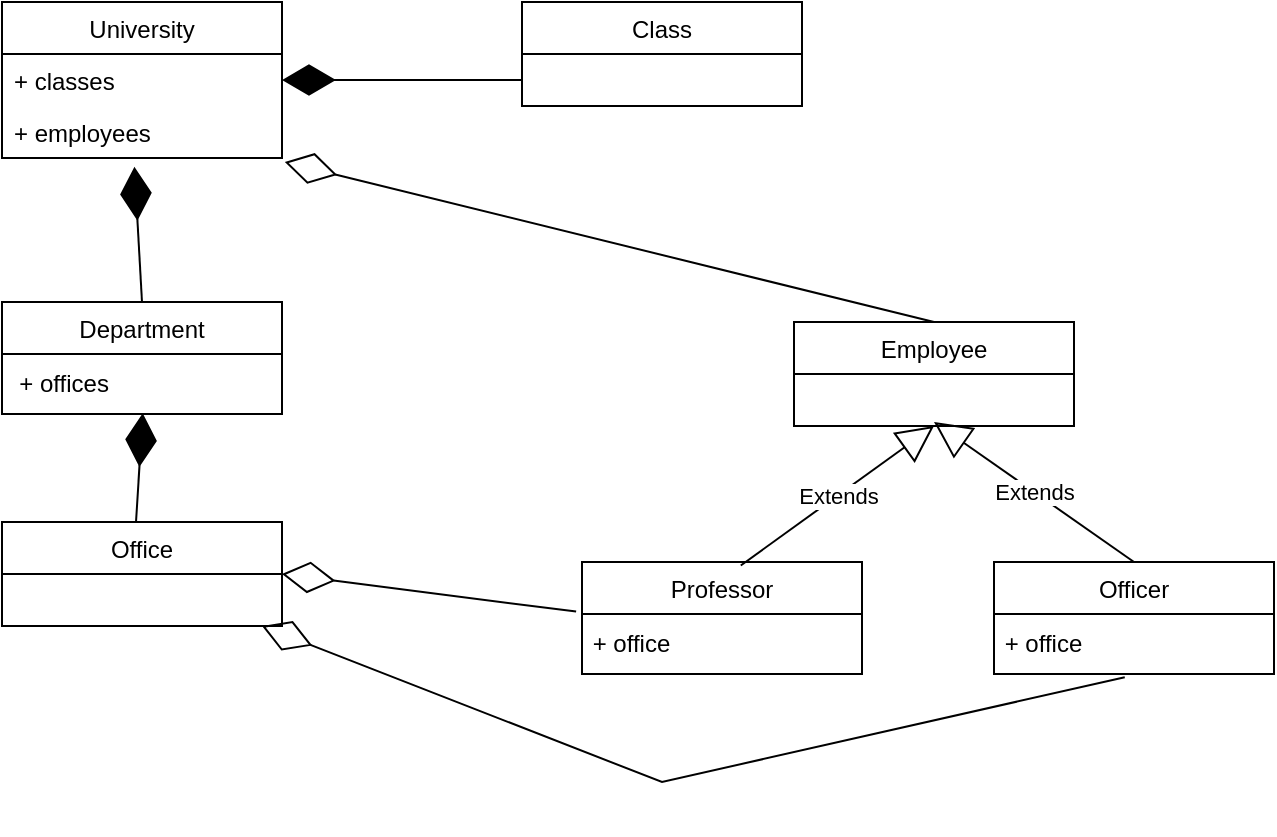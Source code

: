 <mxfile version="20.5.3" type="device" pages="5"><diagram id="7kO7zWzQ0eLCjjKai6hS" name="UniversityManagementSystem"><mxGraphModel dx="540" dy="545" grid="1" gridSize="10" guides="1" tooltips="1" connect="1" arrows="1" fold="1" page="1" pageScale="1" pageWidth="827" pageHeight="1169" math="0" shadow="0"><root><mxCell id="0"/><mxCell id="1" parent="0"/><mxCell id="A3PakHpqZ3f-AwfaTGjr-1" value="University" style="swimlane;fontStyle=0;childLayout=stackLayout;horizontal=1;startSize=26;fillColor=none;horizontalStack=0;resizeParent=1;resizeParentMax=0;resizeLast=0;collapsible=1;marginBottom=0;" parent="1" vertex="1"><mxGeometry x="80" y="40" width="140" height="78" as="geometry"/></mxCell><mxCell id="A3PakHpqZ3f-AwfaTGjr-2" value="+ classes&#10;" style="text;strokeColor=none;fillColor=none;align=left;verticalAlign=top;spacingLeft=4;spacingRight=4;overflow=hidden;rotatable=0;points=[[0,0.5],[1,0.5]];portConstraint=eastwest;" parent="A3PakHpqZ3f-AwfaTGjr-1" vertex="1"><mxGeometry y="26" width="140" height="26" as="geometry"/></mxCell><mxCell id="A3PakHpqZ3f-AwfaTGjr-4" value="+ employees&#10;" style="text;strokeColor=none;fillColor=none;align=left;verticalAlign=top;spacingLeft=4;spacingRight=4;overflow=hidden;rotatable=0;points=[[0,0.5],[1,0.5]];portConstraint=eastwest;" parent="A3PakHpqZ3f-AwfaTGjr-1" vertex="1"><mxGeometry y="52" width="140" height="26" as="geometry"/></mxCell><mxCell id="A3PakHpqZ3f-AwfaTGjr-5" value="Employee" style="swimlane;fontStyle=0;childLayout=stackLayout;horizontal=1;startSize=26;fillColor=none;horizontalStack=0;resizeParent=1;resizeParentMax=0;resizeLast=0;collapsible=1;marginBottom=0;" parent="1" vertex="1"><mxGeometry x="476" y="200" width="140" height="52" as="geometry"/></mxCell><mxCell id="A3PakHpqZ3f-AwfaTGjr-9" value="Class" style="swimlane;fontStyle=0;childLayout=stackLayout;horizontal=1;startSize=26;fillColor=none;horizontalStack=0;resizeParent=1;resizeParentMax=0;resizeLast=0;collapsible=1;marginBottom=0;" parent="1" vertex="1"><mxGeometry x="340" y="40" width="140" height="52" as="geometry"/></mxCell><mxCell id="A3PakHpqZ3f-AwfaTGjr-11" value="Professor" style="swimlane;fontStyle=0;childLayout=stackLayout;horizontal=1;startSize=26;fillColor=none;horizontalStack=0;resizeParent=1;resizeParentMax=0;resizeLast=0;collapsible=1;marginBottom=0;" parent="1" vertex="1"><mxGeometry x="370" y="320" width="140" height="56" as="geometry"/></mxCell><mxCell id="A3PakHpqZ3f-AwfaTGjr-23" value="&amp;nbsp;+ office" style="text;html=1;align=left;verticalAlign=middle;resizable=0;points=[];autosize=1;strokeColor=none;fillColor=none;" parent="A3PakHpqZ3f-AwfaTGjr-11" vertex="1"><mxGeometry y="26" width="140" height="30" as="geometry"/></mxCell><mxCell id="A3PakHpqZ3f-AwfaTGjr-12" value="Officer" style="swimlane;fontStyle=0;childLayout=stackLayout;horizontal=1;startSize=26;fillColor=none;horizontalStack=0;resizeParent=1;resizeParentMax=0;resizeLast=0;collapsible=1;marginBottom=0;" parent="1" vertex="1"><mxGeometry x="576" y="320" width="140" height="56" as="geometry"/></mxCell><mxCell id="A3PakHpqZ3f-AwfaTGjr-24" value="&lt;span style=&quot;&quot;&gt;&amp;nbsp;+ office&lt;/span&gt;" style="text;html=1;align=left;verticalAlign=middle;resizable=0;points=[];autosize=1;strokeColor=none;fillColor=none;" parent="A3PakHpqZ3f-AwfaTGjr-12" vertex="1"><mxGeometry y="26" width="140" height="30" as="geometry"/></mxCell><mxCell id="A3PakHpqZ3f-AwfaTGjr-13" value="Department" style="swimlane;fontStyle=0;childLayout=stackLayout;horizontal=1;startSize=26;fillColor=none;horizontalStack=0;resizeParent=1;resizeParentMax=0;resizeLast=0;collapsible=1;marginBottom=0;" parent="1" vertex="1"><mxGeometry x="80" y="190" width="140" height="56" as="geometry"/></mxCell><mxCell id="A3PakHpqZ3f-AwfaTGjr-15" value="&amp;nbsp; + offices" style="text;html=1;align=left;verticalAlign=middle;resizable=0;points=[];autosize=1;strokeColor=none;fillColor=none;" parent="A3PakHpqZ3f-AwfaTGjr-13" vertex="1"><mxGeometry y="26" width="140" height="30" as="geometry"/></mxCell><mxCell id="A3PakHpqZ3f-AwfaTGjr-14" value="Office" style="swimlane;fontStyle=0;childLayout=stackLayout;horizontal=1;startSize=26;fillColor=none;horizontalStack=0;resizeParent=1;resizeParentMax=0;resizeLast=0;collapsible=1;marginBottom=0;" parent="1" vertex="1"><mxGeometry x="80" y="300" width="140" height="52" as="geometry"/></mxCell><mxCell id="A3PakHpqZ3f-AwfaTGjr-18" value="" style="endArrow=diamondThin;endFill=1;endSize=24;html=1;rounded=0;entryX=0.473;entryY=1.169;entryDx=0;entryDy=0;entryPerimeter=0;exitX=0.5;exitY=0;exitDx=0;exitDy=0;" parent="1" source="A3PakHpqZ3f-AwfaTGjr-13" target="A3PakHpqZ3f-AwfaTGjr-4" edge="1"><mxGeometry width="160" relative="1" as="geometry"><mxPoint x="140" y="190" as="sourcePoint"/><mxPoint x="350" y="270" as="targetPoint"/></mxGeometry></mxCell><mxCell id="A3PakHpqZ3f-AwfaTGjr-19" value="" style="endArrow=diamondThin;endFill=1;endSize=24;html=1;rounded=0;entryX=0.524;entryY=0.987;entryDx=0;entryDy=0;entryPerimeter=0;exitX=0.5;exitY=0;exitDx=0;exitDy=0;" parent="1" edge="1"><mxGeometry width="160" relative="1" as="geometry"><mxPoint x="147" y="300" as="sourcePoint"/><mxPoint x="150.36" y="245.61" as="targetPoint"/></mxGeometry></mxCell><mxCell id="A3PakHpqZ3f-AwfaTGjr-20" value="" style="endArrow=diamondThin;endFill=0;endSize=24;html=1;rounded=0;entryX=1.01;entryY=1.077;entryDx=0;entryDy=0;entryPerimeter=0;exitX=0.5;exitY=0;exitDx=0;exitDy=0;" parent="1" source="A3PakHpqZ3f-AwfaTGjr-5" target="A3PakHpqZ3f-AwfaTGjr-4" edge="1"><mxGeometry width="160" relative="1" as="geometry"><mxPoint x="190" y="270" as="sourcePoint"/><mxPoint x="350" y="270" as="targetPoint"/></mxGeometry></mxCell><mxCell id="A3PakHpqZ3f-AwfaTGjr-21" value="Extends" style="endArrow=block;endSize=16;endFill=0;html=1;rounded=0;entryX=0.5;entryY=1;entryDx=0;entryDy=0;exitX=0.567;exitY=0.031;exitDx=0;exitDy=0;exitPerimeter=0;" parent="1" source="A3PakHpqZ3f-AwfaTGjr-11" target="A3PakHpqZ3f-AwfaTGjr-5" edge="1"><mxGeometry width="160" relative="1" as="geometry"><mxPoint x="416" y="270" as="sourcePoint"/><mxPoint x="576" y="270" as="targetPoint"/></mxGeometry></mxCell><mxCell id="A3PakHpqZ3f-AwfaTGjr-22" value="Extends" style="endArrow=block;endSize=16;endFill=0;html=1;rounded=0;exitX=0.5;exitY=0;exitDx=0;exitDy=0;" parent="1" source="A3PakHpqZ3f-AwfaTGjr-12" edge="1"><mxGeometry width="160" relative="1" as="geometry"><mxPoint x="459.38" y="331.612" as="sourcePoint"/><mxPoint x="546" y="250" as="targetPoint"/></mxGeometry></mxCell><mxCell id="A3PakHpqZ3f-AwfaTGjr-25" value="" style="endArrow=diamondThin;endFill=0;endSize=24;html=1;rounded=0;entryX=1;entryY=0.5;entryDx=0;entryDy=0;exitX=-0.021;exitY=-0.04;exitDx=0;exitDy=0;exitPerimeter=0;" parent="1" source="A3PakHpqZ3f-AwfaTGjr-23" target="A3PakHpqZ3f-AwfaTGjr-14" edge="1"><mxGeometry width="160" relative="1" as="geometry"><mxPoint x="170" y="270" as="sourcePoint"/><mxPoint x="330" y="270" as="targetPoint"/><Array as="points"/></mxGeometry></mxCell><mxCell id="A3PakHpqZ3f-AwfaTGjr-26" value="" style="endArrow=diamondThin;endFill=0;endSize=24;html=1;rounded=0;entryX=0.5;entryY=1;entryDx=0;entryDy=0;exitX=0.467;exitY=1.053;exitDx=0;exitDy=0;exitPerimeter=0;" parent="1" source="A3PakHpqZ3f-AwfaTGjr-24" edge="1"><mxGeometry width="160" relative="1" as="geometry"><mxPoint x="550" y="380" as="sourcePoint"/><mxPoint x="210" y="352" as="targetPoint"/><Array as="points"><mxPoint x="410" y="430"/></Array></mxGeometry></mxCell><mxCell id="A3PakHpqZ3f-AwfaTGjr-27" value="" style="endArrow=diamondThin;endFill=1;endSize=24;html=1;rounded=0;entryX=1;entryY=0.5;entryDx=0;entryDy=0;exitX=0;exitY=0.75;exitDx=0;exitDy=0;" parent="1" source="A3PakHpqZ3f-AwfaTGjr-9" target="A3PakHpqZ3f-AwfaTGjr-2" edge="1"><mxGeometry width="160" relative="1" as="geometry"><mxPoint x="230" y="270" as="sourcePoint"/><mxPoint x="390" y="270" as="targetPoint"/></mxGeometry></mxCell></root></mxGraphModel></diagram><diagram id="c-olXHgx0Y4LrXTpCb02" name="AnimalFarmSystem"><mxGraphModel dx="540" dy="545" grid="1" gridSize="10" guides="1" tooltips="1" connect="1" arrows="1" fold="1" page="1" pageScale="1" pageWidth="827" pageHeight="1169" math="0" shadow="0"><root><mxCell id="0"/><mxCell id="1" parent="0"/><mxCell id="Qpjbu4_As7-8480wGifP-1" value="Animal" style="swimlane;fontStyle=1;align=center;verticalAlign=top;childLayout=stackLayout;horizontal=1;startSize=26;horizontalStack=0;resizeParent=1;resizeParentMax=0;resizeLast=0;collapsible=1;marginBottom=0;" parent="1" vertex="1"><mxGeometry x="380" y="20" width="160" height="140" as="geometry"/></mxCell><mxCell id="Qpjbu4_As7-8480wGifP-2" value="+ name: string&#10;+ weight: double&#10;+ age: int&#10;" style="text;strokeColor=none;fillColor=none;align=left;verticalAlign=top;spacingLeft=4;spacingRight=4;overflow=hidden;rotatable=0;points=[[0,0.5],[1,0.5]];portConstraint=eastwest;" parent="Qpjbu4_As7-8480wGifP-1" vertex="1"><mxGeometry y="26" width="160" height="54" as="geometry"/></mxCell><mxCell id="Qpjbu4_As7-8480wGifP-3" value="" style="line;strokeWidth=1;fillColor=none;align=left;verticalAlign=middle;spacingTop=-1;spacingLeft=3;spacingRight=3;rotatable=0;labelPosition=right;points=[];portConstraint=eastwest;strokeColor=inherit;" parent="Qpjbu4_As7-8480wGifP-1" vertex="1"><mxGeometry y="80" width="160" height="8" as="geometry"/></mxCell><mxCell id="Qpjbu4_As7-8480wGifP-4" value="+ getDosage(): int&#10;+ getFeedSchedule(): int" style="text;strokeColor=none;fillColor=none;align=left;verticalAlign=top;spacingLeft=4;spacingRight=4;overflow=hidden;rotatable=0;points=[[0,0.5],[1,0.5]];portConstraint=eastwest;" parent="Qpjbu4_As7-8480wGifP-1" vertex="1"><mxGeometry y="88" width="160" height="52" as="geometry"/></mxCell><mxCell id="Qpjbu4_As7-8480wGifP-5" value="Horses" style="swimlane;fontStyle=1;align=center;verticalAlign=top;childLayout=stackLayout;horizontal=1;startSize=26;horizontalStack=0;resizeParent=1;resizeParentMax=0;resizeLast=0;collapsible=1;marginBottom=0;" parent="1" vertex="1"><mxGeometry x="230" y="220" width="160" height="34" as="geometry"/></mxCell><mxCell id="Qpjbu4_As7-8480wGifP-7" value="" style="line;strokeWidth=1;fillColor=none;align=left;verticalAlign=middle;spacingTop=-1;spacingLeft=3;spacingRight=3;rotatable=0;labelPosition=right;points=[];portConstraint=eastwest;strokeColor=inherit;" parent="Qpjbu4_As7-8480wGifP-5" vertex="1"><mxGeometry y="26" width="160" height="8" as="geometry"/></mxCell><mxCell id="Qpjbu4_As7-8480wGifP-9" value="Felines" style="swimlane;fontStyle=1;align=center;verticalAlign=top;childLayout=stackLayout;horizontal=1;startSize=26;horizontalStack=0;resizeParent=1;resizeParentMax=0;resizeLast=0;collapsible=1;marginBottom=0;" parent="1" vertex="1"><mxGeometry x="660" y="210" width="160" height="34" as="geometry"/></mxCell><mxCell id="Qpjbu4_As7-8480wGifP-10" value="" style="line;strokeWidth=1;fillColor=none;align=left;verticalAlign=middle;spacingTop=-1;spacingLeft=3;spacingRight=3;rotatable=0;labelPosition=right;points=[];portConstraint=eastwest;strokeColor=inherit;" parent="Qpjbu4_As7-8480wGifP-9" vertex="1"><mxGeometry y="26" width="160" height="8" as="geometry"/></mxCell><mxCell id="Qpjbu4_As7-8480wGifP-11" value="Rodents" style="swimlane;fontStyle=1;align=center;verticalAlign=top;childLayout=stackLayout;horizontal=1;startSize=26;horizontalStack=0;resizeParent=1;resizeParentMax=0;resizeLast=0;collapsible=1;marginBottom=0;" parent="1" vertex="1"><mxGeometry x="667" y="40" width="160" height="34" as="geometry"/></mxCell><mxCell id="Qpjbu4_As7-8480wGifP-12" value="" style="line;strokeWidth=1;fillColor=none;align=left;verticalAlign=middle;spacingTop=-1;spacingLeft=3;spacingRight=3;rotatable=0;labelPosition=right;points=[];portConstraint=eastwest;strokeColor=inherit;" parent="Qpjbu4_As7-8480wGifP-11" vertex="1"><mxGeometry y="26" width="160" height="8" as="geometry"/></mxCell><mxCell id="Qpjbu4_As7-8480wGifP-13" value="Horse" style="swimlane;fontStyle=1;align=center;verticalAlign=top;childLayout=stackLayout;horizontal=1;startSize=26;horizontalStack=0;resizeParent=1;resizeParentMax=0;resizeLast=0;collapsible=1;marginBottom=0;" parent="1" vertex="1"><mxGeometry x="20" y="340" width="160" height="84" as="geometry"/></mxCell><mxCell id="Qpjbu4_As7-8480wGifP-15" value="" style="line;strokeWidth=1;fillColor=none;align=left;verticalAlign=middle;spacingTop=-1;spacingLeft=3;spacingRight=3;rotatable=0;labelPosition=right;points=[];portConstraint=eastwest;strokeColor=inherit;" parent="Qpjbu4_As7-8480wGifP-13" vertex="1"><mxGeometry y="26" width="160" height="8" as="geometry"/></mxCell><mxCell id="Qpjbu4_As7-8480wGifP-16" value="+ getDosage(): int&#10;+getFeedSchedule(): int" style="text;strokeColor=none;fillColor=none;align=left;verticalAlign=top;spacingLeft=4;spacingRight=4;overflow=hidden;rotatable=0;points=[[0,0.5],[1,0.5]];portConstraint=eastwest;" parent="Qpjbu4_As7-8480wGifP-13" vertex="1"><mxGeometry y="34" width="160" height="50" as="geometry"/></mxCell><mxCell id="Qpjbu4_As7-8480wGifP-17" value="Zebra" style="swimlane;fontStyle=1;align=center;verticalAlign=top;childLayout=stackLayout;horizontal=1;startSize=26;horizontalStack=0;resizeParent=1;resizeParentMax=0;resizeLast=0;collapsible=1;marginBottom=0;" parent="1" vertex="1"><mxGeometry x="200" y="340" width="160" height="84" as="geometry"/></mxCell><mxCell id="Qpjbu4_As7-8480wGifP-18" value="" style="line;strokeWidth=1;fillColor=none;align=left;verticalAlign=middle;spacingTop=-1;spacingLeft=3;spacingRight=3;rotatable=0;labelPosition=right;points=[];portConstraint=eastwest;strokeColor=inherit;" parent="Qpjbu4_As7-8480wGifP-17" vertex="1"><mxGeometry y="26" width="160" height="8" as="geometry"/></mxCell><mxCell id="Qpjbu4_As7-8480wGifP-19" value="+ getDosage(): int&#10;+getFeedSchedule(): int" style="text;strokeColor=none;fillColor=none;align=left;verticalAlign=top;spacingLeft=4;spacingRight=4;overflow=hidden;rotatable=0;points=[[0,0.5],[1,0.5]];portConstraint=eastwest;" parent="Qpjbu4_As7-8480wGifP-17" vertex="1"><mxGeometry y="34" width="160" height="50" as="geometry"/></mxCell><mxCell id="Qpjbu4_As7-8480wGifP-20" value="Donkey" style="swimlane;fontStyle=1;align=center;verticalAlign=top;childLayout=stackLayout;horizontal=1;startSize=26;horizontalStack=0;resizeParent=1;resizeParentMax=0;resizeLast=0;collapsible=1;marginBottom=0;" parent="1" vertex="1"><mxGeometry x="380" y="340" width="160" height="84" as="geometry"/></mxCell><mxCell id="Qpjbu4_As7-8480wGifP-21" value="" style="line;strokeWidth=1;fillColor=none;align=left;verticalAlign=middle;spacingTop=-1;spacingLeft=3;spacingRight=3;rotatable=0;labelPosition=right;points=[];portConstraint=eastwest;strokeColor=inherit;" parent="Qpjbu4_As7-8480wGifP-20" vertex="1"><mxGeometry y="26" width="160" height="8" as="geometry"/></mxCell><mxCell id="Qpjbu4_As7-8480wGifP-22" value="+ getDosage(): int&#10;+getFeedSchedule(): int" style="text;strokeColor=none;fillColor=none;align=left;verticalAlign=top;spacingLeft=4;spacingRight=4;overflow=hidden;rotatable=0;points=[[0,0.5],[1,0.5]];portConstraint=eastwest;" parent="Qpjbu4_As7-8480wGifP-20" vertex="1"><mxGeometry y="34" width="160" height="50" as="geometry"/></mxCell><mxCell id="Qpjbu4_As7-8480wGifP-23" value="Extends" style="endArrow=block;endSize=16;endFill=0;html=1;rounded=0;exitX=0.5;exitY=0;exitDx=0;exitDy=0;entryX=0;entryY=1;entryDx=0;entryDy=0;" parent="1" source="Qpjbu4_As7-8480wGifP-13" target="Qpjbu4_As7-8480wGifP-5" edge="1"><mxGeometry width="160" relative="1" as="geometry"><mxPoint x="210" y="250" as="sourcePoint"/><mxPoint x="370" y="250" as="targetPoint"/></mxGeometry></mxCell><mxCell id="Qpjbu4_As7-8480wGifP-24" value="Extends" style="endArrow=block;endSize=16;endFill=0;html=1;rounded=0;entryX=0.322;entryY=0.675;entryDx=0;entryDy=0;entryPerimeter=0;" parent="1" source="Qpjbu4_As7-8480wGifP-17" target="Qpjbu4_As7-8480wGifP-7" edge="1"><mxGeometry width="160" relative="1" as="geometry"><mxPoint x="110" y="310" as="sourcePoint"/><mxPoint x="240" y="264" as="targetPoint"/></mxGeometry></mxCell><mxCell id="Qpjbu4_As7-8480wGifP-25" value="Extends" style="endArrow=block;endSize=16;endFill=0;html=1;rounded=0;exitX=0.575;exitY=0.002;exitDx=0;exitDy=0;entryX=0.982;entryY=0.975;entryDx=0;entryDy=0;entryPerimeter=0;exitPerimeter=0;" parent="1" source="Qpjbu4_As7-8480wGifP-20" target="Qpjbu4_As7-8480wGifP-7" edge="1"><mxGeometry width="160" relative="1" as="geometry"><mxPoint x="120" y="320" as="sourcePoint"/><mxPoint x="250" y="274" as="targetPoint"/></mxGeometry></mxCell><mxCell id="Qpjbu4_As7-8480wGifP-26" value="Extends" style="endArrow=block;endSize=16;endFill=0;html=1;rounded=0;" parent="1" target="Qpjbu4_As7-8480wGifP-4" edge="1"><mxGeometry width="160" relative="1" as="geometry"><mxPoint x="310" y="220" as="sourcePoint"/><mxPoint x="260" y="284" as="targetPoint"/></mxGeometry></mxCell><mxCell id="Qpjbu4_As7-8480wGifP-27" value="Tiger" style="swimlane;fontStyle=1;align=center;verticalAlign=top;childLayout=stackLayout;horizontal=1;startSize=26;horizontalStack=0;resizeParent=1;resizeParentMax=0;resizeLast=0;collapsible=1;marginBottom=0;" parent="1" vertex="1"><mxGeometry x="580" y="340" width="160" height="84" as="geometry"/></mxCell><mxCell id="Qpjbu4_As7-8480wGifP-28" value="" style="line;strokeWidth=1;fillColor=none;align=left;verticalAlign=middle;spacingTop=-1;spacingLeft=3;spacingRight=3;rotatable=0;labelPosition=right;points=[];portConstraint=eastwest;strokeColor=inherit;" parent="Qpjbu4_As7-8480wGifP-27" vertex="1"><mxGeometry y="26" width="160" height="8" as="geometry"/></mxCell><mxCell id="Qpjbu4_As7-8480wGifP-29" value="+ getDosage(): int&#10;+getFeedSchedule(): int" style="text;strokeColor=none;fillColor=none;align=left;verticalAlign=top;spacingLeft=4;spacingRight=4;overflow=hidden;rotatable=0;points=[[0,0.5],[1,0.5]];portConstraint=eastwest;" parent="Qpjbu4_As7-8480wGifP-27" vertex="1"><mxGeometry y="34" width="160" height="50" as="geometry"/></mxCell><mxCell id="Qpjbu4_As7-8480wGifP-30" value="Lion" style="swimlane;fontStyle=1;align=center;verticalAlign=top;childLayout=stackLayout;horizontal=1;startSize=26;horizontalStack=0;resizeParent=1;resizeParentMax=0;resizeLast=0;collapsible=1;marginBottom=0;" parent="1" vertex="1"><mxGeometry x="760" y="340" width="160" height="84" as="geometry"/></mxCell><mxCell id="Qpjbu4_As7-8480wGifP-31" value="" style="line;strokeWidth=1;fillColor=none;align=left;verticalAlign=middle;spacingTop=-1;spacingLeft=3;spacingRight=3;rotatable=0;labelPosition=right;points=[];portConstraint=eastwest;strokeColor=inherit;" parent="Qpjbu4_As7-8480wGifP-30" vertex="1"><mxGeometry y="26" width="160" height="8" as="geometry"/></mxCell><mxCell id="Qpjbu4_As7-8480wGifP-32" value="+ getDosage(): int&#10;+getFeedSchedule(): int" style="text;strokeColor=none;fillColor=none;align=left;verticalAlign=top;spacingLeft=4;spacingRight=4;overflow=hidden;rotatable=0;points=[[0,0.5],[1,0.5]];portConstraint=eastwest;" parent="Qpjbu4_As7-8480wGifP-30" vertex="1"><mxGeometry y="34" width="160" height="50" as="geometry"/></mxCell><mxCell id="Qpjbu4_As7-8480wGifP-33" value="Extends" style="endArrow=block;endSize=16;endFill=0;html=1;rounded=0;entryX=1.025;entryY=1.019;entryDx=0;entryDy=0;entryPerimeter=0;exitX=0.5;exitY=0;exitDx=0;exitDy=0;" parent="1" source="Qpjbu4_As7-8480wGifP-9" target="Qpjbu4_As7-8480wGifP-4" edge="1"><mxGeometry width="160" relative="1" as="geometry"><mxPoint x="320" y="230" as="sourcePoint"/><mxPoint x="424.651" y="170" as="targetPoint"/></mxGeometry></mxCell><mxCell id="Qpjbu4_As7-8480wGifP-34" value="Extends" style="endArrow=block;endSize=16;endFill=0;html=1;rounded=0;entryX=0.5;entryY=1;entryDx=0;entryDy=0;exitX=0.5;exitY=0;exitDx=0;exitDy=0;" parent="1" source="Qpjbu4_As7-8480wGifP-27" target="Qpjbu4_As7-8480wGifP-9" edge="1"><mxGeometry width="160" relative="1" as="geometry"><mxPoint x="330" y="240" as="sourcePoint"/><mxPoint x="434.651" y="180" as="targetPoint"/></mxGeometry></mxCell><mxCell id="Qpjbu4_As7-8480wGifP-35" value="Extends" style="endArrow=block;endSize=16;endFill=0;html=1;rounded=0;entryX=0.75;entryY=1;entryDx=0;entryDy=0;exitX=0.5;exitY=0;exitDx=0;exitDy=0;" parent="1" source="Qpjbu4_As7-8480wGifP-30" target="Qpjbu4_As7-8480wGifP-9" edge="1"><mxGeometry width="160" relative="1" as="geometry"><mxPoint x="340" y="250" as="sourcePoint"/><mxPoint x="444.651" y="190" as="targetPoint"/></mxGeometry></mxCell><mxCell id="Qpjbu4_As7-8480wGifP-36" value="Mouse" style="swimlane;fontStyle=1;align=center;verticalAlign=top;childLayout=stackLayout;horizontal=1;startSize=26;horizontalStack=0;resizeParent=1;resizeParentMax=0;resizeLast=0;collapsible=1;marginBottom=0;" parent="1" vertex="1"><mxGeometry x="960" y="15" width="160" height="84" as="geometry"/></mxCell><mxCell id="Qpjbu4_As7-8480wGifP-37" value="" style="line;strokeWidth=1;fillColor=none;align=left;verticalAlign=middle;spacingTop=-1;spacingLeft=3;spacingRight=3;rotatable=0;labelPosition=right;points=[];portConstraint=eastwest;strokeColor=inherit;" parent="Qpjbu4_As7-8480wGifP-36" vertex="1"><mxGeometry y="26" width="160" height="8" as="geometry"/></mxCell><mxCell id="Qpjbu4_As7-8480wGifP-38" value="+ getDosage(): int&#10;+getFeedSchedule(): int" style="text;strokeColor=none;fillColor=none;align=left;verticalAlign=top;spacingLeft=4;spacingRight=4;overflow=hidden;rotatable=0;points=[[0,0.5],[1,0.5]];portConstraint=eastwest;" parent="Qpjbu4_As7-8480wGifP-36" vertex="1"><mxGeometry y="34" width="160" height="50" as="geometry"/></mxCell><mxCell id="Qpjbu4_As7-8480wGifP-39" value="Beaver" style="swimlane;fontStyle=1;align=center;verticalAlign=top;childLayout=stackLayout;horizontal=1;startSize=26;horizontalStack=0;resizeParent=1;resizeParentMax=0;resizeLast=0;collapsible=1;marginBottom=0;" parent="1" vertex="1"><mxGeometry x="960" y="150" width="160" height="84" as="geometry"/></mxCell><mxCell id="Qpjbu4_As7-8480wGifP-40" value="" style="line;strokeWidth=1;fillColor=none;align=left;verticalAlign=middle;spacingTop=-1;spacingLeft=3;spacingRight=3;rotatable=0;labelPosition=right;points=[];portConstraint=eastwest;strokeColor=inherit;" parent="Qpjbu4_As7-8480wGifP-39" vertex="1"><mxGeometry y="26" width="160" height="8" as="geometry"/></mxCell><mxCell id="Qpjbu4_As7-8480wGifP-41" value="+ getDosage(): int&#10;+getFeedSchedule(): int" style="text;strokeColor=none;fillColor=none;align=left;verticalAlign=top;spacingLeft=4;spacingRight=4;overflow=hidden;rotatable=0;points=[[0,0.5],[1,0.5]];portConstraint=eastwest;" parent="Qpjbu4_As7-8480wGifP-39" vertex="1"><mxGeometry y="34" width="160" height="50" as="geometry"/></mxCell><mxCell id="Qpjbu4_As7-8480wGifP-42" value="Extends" style="endArrow=block;endSize=16;endFill=0;html=1;rounded=0;entryX=1.006;entryY=0.884;entryDx=0;entryDy=0;entryPerimeter=0;exitX=0;exitY=0.5;exitDx=0;exitDy=0;" parent="1" source="Qpjbu4_As7-8480wGifP-11" target="Qpjbu4_As7-8480wGifP-2" edge="1"><mxGeometry width="160" relative="1" as="geometry"><mxPoint x="750.0" y="220" as="sourcePoint"/><mxPoint x="554" y="170.988" as="targetPoint"/></mxGeometry></mxCell><mxCell id="Qpjbu4_As7-8480wGifP-43" value="Extends" style="endArrow=block;endSize=16;endFill=0;html=1;rounded=0;exitX=0.01;exitY=0.323;exitDx=0;exitDy=0;exitPerimeter=0;" parent="1" source="Qpjbu4_As7-8480wGifP-38" edge="1"><mxGeometry width="160" relative="1" as="geometry"><mxPoint x="760.0" y="230" as="sourcePoint"/><mxPoint x="830" y="57" as="targetPoint"/></mxGeometry></mxCell><mxCell id="Qpjbu4_As7-8480wGifP-44" value="Extends" style="endArrow=block;endSize=16;endFill=0;html=1;rounded=0;exitX=0;exitY=0.25;exitDx=0;exitDy=0;" parent="1" source="Qpjbu4_As7-8480wGifP-39" edge="1"><mxGeometry width="160" relative="1" as="geometry"><mxPoint x="770.0" y="240" as="sourcePoint"/><mxPoint x="800" y="80" as="targetPoint"/></mxGeometry></mxCell></root></mxGraphModel></diagram><diagram id="krTZZIkfn01LFotuPQpV" name="FlightManagementSystem"><mxGraphModel dx="1038" dy="489" grid="1" gridSize="10" guides="1" tooltips="1" connect="1" arrows="1" fold="1" page="1" pageScale="1" pageWidth="827" pageHeight="1169" math="0" shadow="0"><root><mxCell id="0"/><mxCell id="1" parent="0"/><mxCell id="BJq1RJU4vmZ_0GxpYR7b-1" value="Airline" style="swimlane;whiteSpace=wrap;html=1;" vertex="1" parent="1"><mxGeometry x="80" y="40" width="210" height="140" as="geometry"/></mxCell><mxCell id="BJq1RJU4vmZ_0GxpYR7b-13" value="+ id: long&lt;br&gt;+ name: String&lt;br&gt;+ airlineCompanies: AirlineCompany" style="text;html=1;align=center;verticalAlign=middle;resizable=0;points=[];autosize=1;strokeColor=none;fillColor=none;" vertex="1" parent="BJq1RJU4vmZ_0GxpYR7b-1"><mxGeometry x="-10" y="50" width="220" height="60" as="geometry"/></mxCell><mxCell id="BJq1RJU4vmZ_0GxpYR7b-2" value="Airline Company" style="swimlane;whiteSpace=wrap;html=1;startSize=23;" vertex="1" parent="1"><mxGeometry x="80" y="240" width="210" height="140" as="geometry"/></mxCell><mxCell id="BJq1RJU4vmZ_0GxpYR7b-7" value="+ id : long&lt;br&gt;+ name: String&lt;br&gt;+ planes: Plane&lt;br&gt;+ pilots: Pilot&lt;br&gt;+coPilots: CoPilot&amp;nbsp;&amp;nbsp;&lt;br&gt;+ flighs: Flight" style="text;html=1;align=center;verticalAlign=middle;resizable=0;points=[];autosize=1;strokeColor=none;fillColor=none;" vertex="1" parent="BJq1RJU4vmZ_0GxpYR7b-2"><mxGeometry x="40" y="30" width="120" height="100" as="geometry"/></mxCell><mxCell id="BJq1RJU4vmZ_0GxpYR7b-4" value="Pilot" style="swimlane;whiteSpace=wrap;html=1;" vertex="1" parent="1"><mxGeometry x="370" y="480" width="200" height="80" as="geometry"/></mxCell><mxCell id="BJq1RJU4vmZ_0GxpYR7b-14" value="+name: String&lt;br&gt;+ experienceLevel: int&lt;br&gt;" style="text;html=1;align=center;verticalAlign=middle;resizable=0;points=[];autosize=1;strokeColor=none;fillColor=none;" vertex="1" parent="BJq1RJU4vmZ_0GxpYR7b-4"><mxGeometry x="30" y="30" width="140" height="40" as="geometry"/></mxCell><mxCell id="BJq1RJU4vmZ_0GxpYR7b-5" value="CoPilot" style="swimlane;whiteSpace=wrap;html=1;" vertex="1" parent="1"><mxGeometry x="370" y="640" width="200" height="50" as="geometry"/></mxCell><mxCell id="BJq1RJU4vmZ_0GxpYR7b-6" value="Flight" style="swimlane;whiteSpace=wrap;html=1;" vertex="1" parent="1"><mxGeometry x="80" y="430" width="210" height="170" as="geometry"/></mxCell><mxCell id="BJq1RJU4vmZ_0GxpYR7b-12" value="+ id: long&lt;br&gt;+ destAirline: String&lt;br&gt;+ deptAirline: String&lt;br&gt;+deptHour: Date&lt;br&gt;+ arrvHour: Date&lt;br&gt;+ pilot: Pilot&lt;br&gt;+ coPilot: CoPilot&lt;br&gt;+ plane: Plane" style="text;html=1;align=center;verticalAlign=middle;resizable=0;points=[];autosize=1;strokeColor=none;fillColor=none;" vertex="1" parent="BJq1RJU4vmZ_0GxpYR7b-6"><mxGeometry x="35" y="35" width="130" height="130" as="geometry"/></mxCell><mxCell id="BJq1RJU4vmZ_0GxpYR7b-16" value="" style="endArrow=diamondThin;endFill=1;endSize=24;html=1;rounded=0;entryX=0.5;entryY=1;entryDx=0;entryDy=0;exitX=0.5;exitY=0;exitDx=0;exitDy=0;" edge="1" parent="1" source="BJq1RJU4vmZ_0GxpYR7b-2" target="BJq1RJU4vmZ_0GxpYR7b-1"><mxGeometry width="160" relative="1" as="geometry"><mxPoint x="380" y="230" as="sourcePoint"/><mxPoint x="540" y="230" as="targetPoint"/></mxGeometry></mxCell><mxCell id="BJq1RJU4vmZ_0GxpYR7b-17" value="" style="endArrow=diamondThin;endFill=1;endSize=24;html=1;rounded=0;entryX=0.5;entryY=1;entryDx=0;entryDy=0;exitX=0.5;exitY=0;exitDx=0;exitDy=0;" edge="1" parent="1" source="BJq1RJU4vmZ_0GxpYR7b-6" target="BJq1RJU4vmZ_0GxpYR7b-2"><mxGeometry width="160" relative="1" as="geometry"><mxPoint x="380" y="330" as="sourcePoint"/><mxPoint x="540" y="330" as="targetPoint"/></mxGeometry></mxCell><mxCell id="BJq1RJU4vmZ_0GxpYR7b-18" value="Extends" style="endArrow=block;endSize=16;endFill=0;html=1;rounded=0;entryX=0.5;entryY=1;entryDx=0;entryDy=0;exitX=0.5;exitY=0;exitDx=0;exitDy=0;" edge="1" parent="1" source="BJq1RJU4vmZ_0GxpYR7b-5" target="BJq1RJU4vmZ_0GxpYR7b-4"><mxGeometry width="160" relative="1" as="geometry"><mxPoint x="380" y="430" as="sourcePoint"/><mxPoint x="540" y="430" as="targetPoint"/></mxGeometry></mxCell><mxCell id="BJq1RJU4vmZ_0GxpYR7b-19" value="Airbus" style="swimlane;whiteSpace=wrap;html=1;" vertex="1" parent="1"><mxGeometry x="590" y="360" width="190" height="80" as="geometry"/></mxCell><mxCell id="BJq1RJU4vmZ_0GxpYR7b-36" value="+ id: long&lt;br&gt;+ isMaintanenceStatus: boolean&lt;br&gt;+ pilotNumber: int" style="text;html=1;align=center;verticalAlign=middle;resizable=0;points=[];autosize=1;strokeColor=none;fillColor=none;" vertex="1" parent="BJq1RJU4vmZ_0GxpYR7b-19"><mxGeometry x="-7.5" y="20" width="190" height="60" as="geometry"/></mxCell><mxCell id="BJq1RJU4vmZ_0GxpYR7b-20" value="Boeing" style="swimlane;whiteSpace=wrap;html=1;" vertex="1" parent="1"><mxGeometry x="590" y="220" width="190" height="90" as="geometry"/></mxCell><mxCell id="BJq1RJU4vmZ_0GxpYR7b-37" value="+ id: long&lt;br&gt;+ isMaintanenceStatus: boolean&lt;br&gt;+ pilotNumber: int" style="text;html=1;align=center;verticalAlign=middle;resizable=0;points=[];autosize=1;strokeColor=none;fillColor=none;" vertex="1" parent="BJq1RJU4vmZ_0GxpYR7b-20"><mxGeometry y="30" width="190" height="60" as="geometry"/></mxCell><mxCell id="BJq1RJU4vmZ_0GxpYR7b-21" value="" style="endArrow=block;dashed=1;endFill=0;endSize=12;html=1;rounded=0;exitX=0;exitY=0.5;exitDx=0;exitDy=0;entryX=1;entryY=0.5;entryDx=0;entryDy=0;" edge="1" parent="1" source="BJq1RJU4vmZ_0GxpYR7b-20" target="BJq1RJU4vmZ_0GxpYR7b-38"><mxGeometry width="160" relative="1" as="geometry"><mxPoint x="380" y="330" as="sourcePoint"/><mxPoint x="540" y="330" as="targetPoint"/></mxGeometry></mxCell><mxCell id="BJq1RJU4vmZ_0GxpYR7b-22" value="" style="endArrow=block;dashed=1;endFill=0;endSize=12;html=1;rounded=0;entryX=1;entryY=0.75;entryDx=0;entryDy=0;" edge="1" parent="1" source="BJq1RJU4vmZ_0GxpYR7b-19" target="BJq1RJU4vmZ_0GxpYR7b-38"><mxGeometry width="160" relative="1" as="geometry"><mxPoint x="380" y="330" as="sourcePoint"/><mxPoint x="540" y="330" as="targetPoint"/></mxGeometry></mxCell><mxCell id="BJq1RJU4vmZ_0GxpYR7b-31" value="" style="endArrow=diamondThin;endFill=0;endSize=24;html=1;rounded=0;entryX=1;entryY=0.75;entryDx=0;entryDy=0;exitX=0.178;exitY=0.014;exitDx=0;exitDy=0;exitPerimeter=0;" edge="1" parent="1" source="BJq1RJU4vmZ_0GxpYR7b-4" target="BJq1RJU4vmZ_0GxpYR7b-2"><mxGeometry width="160" relative="1" as="geometry"><mxPoint x="380" y="420" as="sourcePoint"/><mxPoint x="540" y="420" as="targetPoint"/></mxGeometry></mxCell><mxCell id="BJq1RJU4vmZ_0GxpYR7b-33" value="" style="endArrow=diamondThin;endFill=0;endSize=24;html=1;rounded=0;entryX=1;entryY=1;entryDx=0;entryDy=0;exitX=0;exitY=0;exitDx=0;exitDy=0;" edge="1" parent="1" source="BJq1RJU4vmZ_0GxpYR7b-5" target="BJq1RJU4vmZ_0GxpYR7b-2"><mxGeometry width="160" relative="1" as="geometry"><mxPoint x="380" y="420" as="sourcePoint"/><mxPoint x="540" y="420" as="targetPoint"/></mxGeometry></mxCell><mxCell id="BJq1RJU4vmZ_0GxpYR7b-34" value="" style="endArrow=diamondThin;endFill=0;endSize=24;html=1;rounded=0;exitX=0;exitY=0.5;exitDx=0;exitDy=0;" edge="1" parent="1" source="BJq1RJU4vmZ_0GxpYR7b-38"><mxGeometry width="160" relative="1" as="geometry"><mxPoint x="340" y="320" as="sourcePoint"/><mxPoint x="290" y="310" as="targetPoint"/></mxGeometry></mxCell><mxCell id="BJq1RJU4vmZ_0GxpYR7b-38" value="«interface»&lt;br&gt;Plane" style="html=1;" vertex="1" parent="1"><mxGeometry x="400" y="290" width="110" height="50" as="geometry"/></mxCell><mxCell id="BJq1RJU4vmZ_0GxpYR7b-40" value="" style="endArrow=diamondThin;endFill=0;endSize=24;html=1;rounded=0;exitX=0;exitY=0.5;exitDx=0;exitDy=0;" edge="1" parent="1" source="BJq1RJU4vmZ_0GxpYR7b-4"><mxGeometry width="160" relative="1" as="geometry"><mxPoint x="380" y="420" as="sourcePoint"/><mxPoint x="290" y="550" as="targetPoint"/></mxGeometry></mxCell><mxCell id="BJq1RJU4vmZ_0GxpYR7b-41" value="" style="endArrow=diamondThin;endFill=0;endSize=24;html=1;rounded=0;entryX=1;entryY=1;entryDx=0;entryDy=0;exitX=0;exitY=0.25;exitDx=0;exitDy=0;" edge="1" parent="1" source="BJq1RJU4vmZ_0GxpYR7b-5" target="BJq1RJU4vmZ_0GxpYR7b-6"><mxGeometry width="160" relative="1" as="geometry"><mxPoint x="380" y="420" as="sourcePoint"/><mxPoint x="540" y="420" as="targetPoint"/></mxGeometry></mxCell><mxCell id="BJq1RJU4vmZ_0GxpYR7b-42" value="" style="endArrow=diamondThin;endFill=1;endSize=24;html=1;rounded=0;entryX=1;entryY=0.5;entryDx=0;entryDy=0;exitX=0.5;exitY=1;exitDx=0;exitDy=0;" edge="1" parent="1" source="BJq1RJU4vmZ_0GxpYR7b-38" target="BJq1RJU4vmZ_0GxpYR7b-6"><mxGeometry width="160" relative="1" as="geometry"><mxPoint x="380" y="420" as="sourcePoint"/><mxPoint x="540" y="420" as="targetPoint"/></mxGeometry></mxCell></root></mxGraphModel></diagram><diagram id="VqdCAQ26DfXQxFpRGfBZ" name="OnlineMovieSystem"><mxGraphModel dx="1038" dy="547" grid="1" gridSize="10" guides="1" tooltips="1" connect="1" arrows="1" fold="1" page="1" pageScale="1" pageWidth="827" pageHeight="1169" math="0" shadow="0"><root><mxCell id="0"/><mxCell id="1" parent="0"/><mxCell id="nlrRXR61VOkG4d7gIq_C-1" value="App" style="swimlane;whiteSpace=wrap;html=1;" vertex="1" parent="1"><mxGeometry x="40" y="40" width="200" height="200" as="geometry"/></mxCell><mxCell id="nlrRXR61VOkG4d7gIq_C-13" value="+movies: Movie&lt;br&gt;+users: User&lt;br&gt;+ subscribe()&lt;br&gt;+ listMovie()&lt;br&gt;+sortMovie()" style="text;html=1;align=center;verticalAlign=middle;resizable=0;points=[];autosize=1;strokeColor=none;fillColor=none;" vertex="1" parent="nlrRXR61VOkG4d7gIq_C-1"><mxGeometry x="45" y="55" width="110" height="90" as="geometry"/></mxCell><mxCell id="nlrRXR61VOkG4d7gIq_C-2" value="Movie" style="swimlane;whiteSpace=wrap;html=1;" vertex="1" parent="1"><mxGeometry x="320" y="40" width="200" height="200" as="geometry"/></mxCell><mxCell id="nlrRXR61VOkG4d7gIq_C-14" value="+id: long&lt;br&gt;+creditToBuy: double&lt;br&gt;+creditToRent: double&lt;br&gt;+name: String&lt;br&gt;+ category: String&lt;br&gt;+ year: int&lt;br&gt;+ numberOfWatcher: int" style="text;html=1;align=center;verticalAlign=middle;resizable=0;points=[];autosize=1;strokeColor=none;fillColor=none;" vertex="1" parent="nlrRXR61VOkG4d7gIq_C-2"><mxGeometry x="25" y="45" width="150" height="110" as="geometry"/></mxCell><mxCell id="nlrRXR61VOkG4d7gIq_C-4" value="Subscriber" style="swimlane;whiteSpace=wrap;html=1;" vertex="1" parent="1"><mxGeometry x="40" y="600" width="200" height="110" as="geometry"/></mxCell><mxCell id="nlrRXR61VOkG4d7gIq_C-16" value="+ id: long&lt;br&gt;+ name: String&lt;br&gt;+ rentMovie()" style="text;html=1;align=center;verticalAlign=middle;resizable=0;points=[];autosize=1;strokeColor=none;fillColor=none;" vertex="1" parent="nlrRXR61VOkG4d7gIq_C-4"><mxGeometry x="50" y="35" width="100" height="60" as="geometry"/></mxCell><mxCell id="nlrRXR61VOkG4d7gIq_C-5" value="General" style="swimlane;whiteSpace=wrap;html=1;" vertex="1" parent="1"><mxGeometry x="270" y="600" width="200" height="110" as="geometry"/></mxCell><mxCell id="nlrRXR61VOkG4d7gIq_C-17" value="+ id: long&lt;br&gt;+ name: String" style="text;html=1;align=center;verticalAlign=middle;resizable=0;points=[];autosize=1;strokeColor=none;fillColor=none;" vertex="1" parent="nlrRXR61VOkG4d7gIq_C-5"><mxGeometry x="50" y="45" width="100" height="40" as="geometry"/></mxCell><mxCell id="nlrRXR61VOkG4d7gIq_C-12" value="&amp;lt;&amp;lt;interface&amp;gt;&amp;gt;&lt;br&gt;User" style="swimlane;whiteSpace=wrap;html=1;startSize=30;" vertex="1" parent="1"><mxGeometry x="40" y="320" width="200" height="200" as="geometry"><mxRectangle x="160" y="270" width="120" height="40" as="alternateBounds"/></mxGeometry></mxCell><mxCell id="nlrRXR61VOkG4d7gIq_C-15" value="+ request()&lt;br&gt;+ buyMovie()&lt;br&gt;+ buyCredit()" style="text;html=1;align=center;verticalAlign=middle;resizable=0;points=[];autosize=1;strokeColor=none;fillColor=none;" vertex="1" parent="nlrRXR61VOkG4d7gIq_C-12"><mxGeometry x="55" y="70" width="90" height="60" as="geometry"/></mxCell><mxCell id="nlrRXR61VOkG4d7gIq_C-19" value="" style="endArrow=block;dashed=1;endFill=0;endSize=12;html=1;rounded=0;exitX=0.5;exitY=0;exitDx=0;exitDy=0;entryX=0.5;entryY=1;entryDx=0;entryDy=0;" edge="1" parent="1" source="nlrRXR61VOkG4d7gIq_C-4" target="nlrRXR61VOkG4d7gIq_C-12"><mxGeometry width="160" relative="1" as="geometry"><mxPoint x="450" y="470" as="sourcePoint"/><mxPoint x="610" y="470" as="targetPoint"/></mxGeometry></mxCell><mxCell id="nlrRXR61VOkG4d7gIq_C-20" value="" style="endArrow=block;dashed=1;endFill=0;endSize=12;html=1;rounded=0;exitX=0.5;exitY=0;exitDx=0;exitDy=0;entryX=0.75;entryY=1;entryDx=0;entryDy=0;" edge="1" parent="1" source="nlrRXR61VOkG4d7gIq_C-5" target="nlrRXR61VOkG4d7gIq_C-12"><mxGeometry width="160" relative="1" as="geometry"><mxPoint x="450" y="470" as="sourcePoint"/><mxPoint x="610" y="470" as="targetPoint"/></mxGeometry></mxCell><mxCell id="nlrRXR61VOkG4d7gIq_C-21" value="" style="endArrow=diamondThin;endFill=1;endSize=24;html=1;rounded=0;entryX=1;entryY=0.5;entryDx=0;entryDy=0;exitX=0;exitY=0.5;exitDx=0;exitDy=0;" edge="1" parent="1" source="nlrRXR61VOkG4d7gIq_C-2" target="nlrRXR61VOkG4d7gIq_C-1"><mxGeometry width="160" relative="1" as="geometry"><mxPoint x="450" y="270" as="sourcePoint"/><mxPoint x="610" y="270" as="targetPoint"/></mxGeometry></mxCell><mxCell id="nlrRXR61VOkG4d7gIq_C-22" value="" style="endArrow=diamondThin;endFill=0;endSize=24;html=1;rounded=0;entryX=0.5;entryY=1;entryDx=0;entryDy=0;exitX=0.5;exitY=0;exitDx=0;exitDy=0;" edge="1" parent="1" source="nlrRXR61VOkG4d7gIq_C-12" target="nlrRXR61VOkG4d7gIq_C-1"><mxGeometry width="160" relative="1" as="geometry"><mxPoint x="450" y="270" as="sourcePoint"/><mxPoint x="610" y="270" as="targetPoint"/></mxGeometry></mxCell></root></mxGraphModel></diagram><diagram id="vzZjYIoShZrloTUXOyDz" name="ElevatorSimulation"><mxGraphModel dx="1038" dy="547" grid="1" gridSize="10" guides="1" tooltips="1" connect="1" arrows="1" fold="1" page="1" pageScale="1" pageWidth="827" pageHeight="1169" math="0" shadow="0"><root><mxCell id="0"/><mxCell id="1" parent="0"/></root></mxGraphModel></diagram></mxfile>